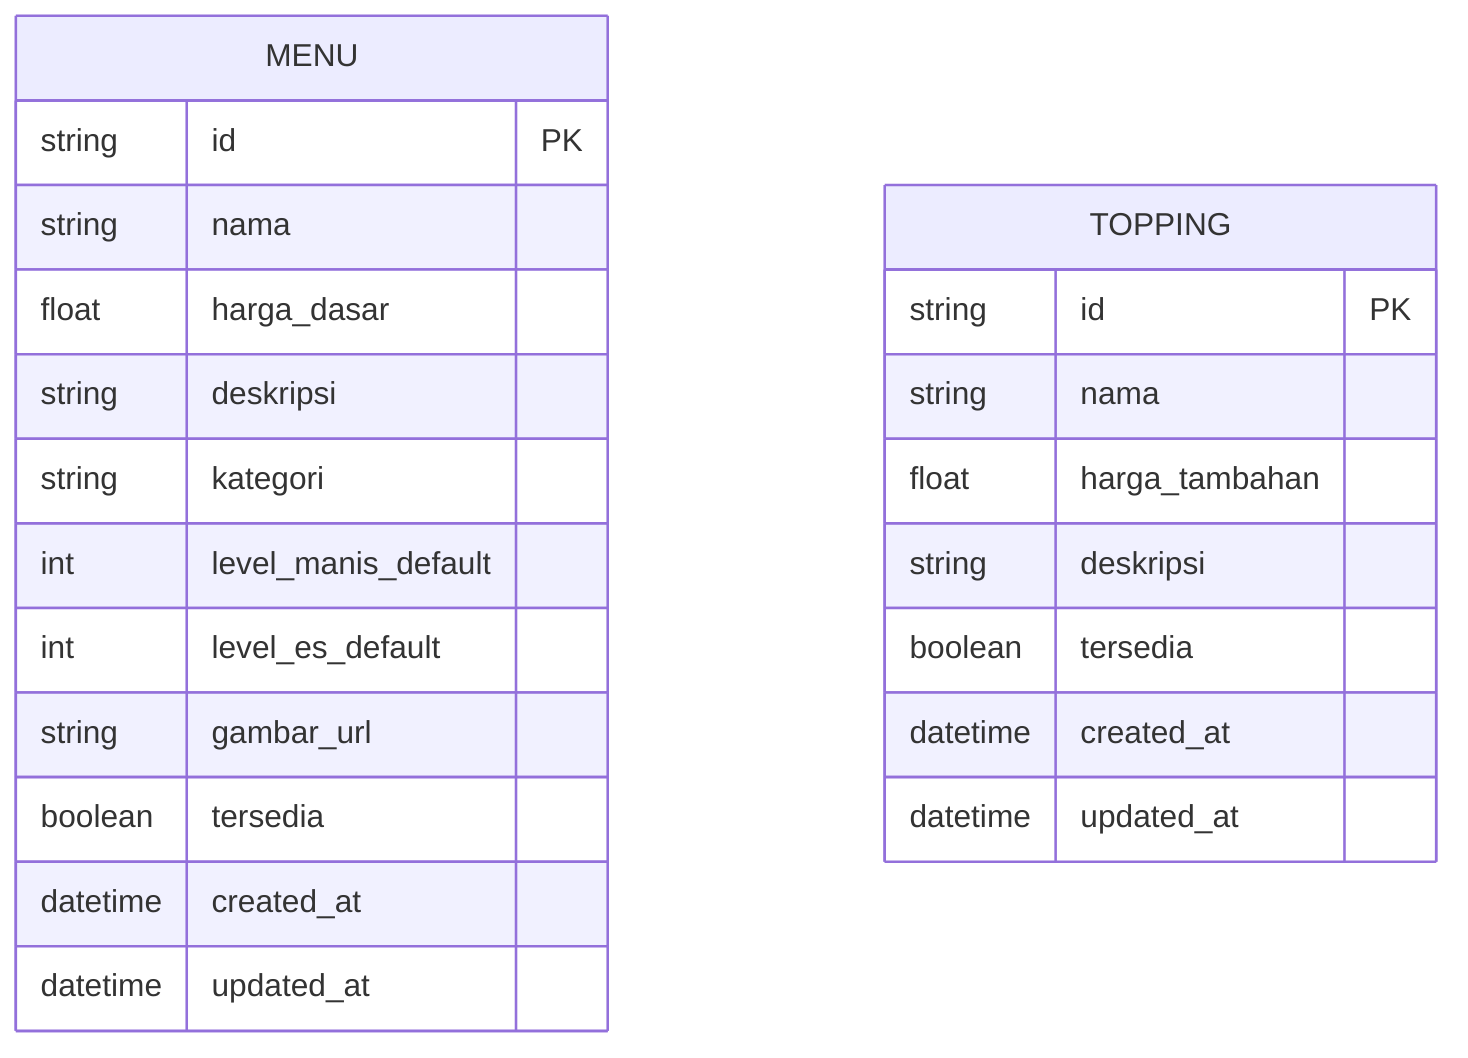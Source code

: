 erDiagram
    MENU {
        string id PK
        string nama
        float harga_dasar
        string deskripsi
        string kategori
        int level_manis_default
        int level_es_default
        string gambar_url
        boolean tersedia
        datetime created_at
        datetime updated_at
    }
    
    TOPPING {
        string id PK
        string nama
        float harga_tambahan
        string deskripsi
        boolean tersedia
        datetime created_at
        datetime updated_at
    }
